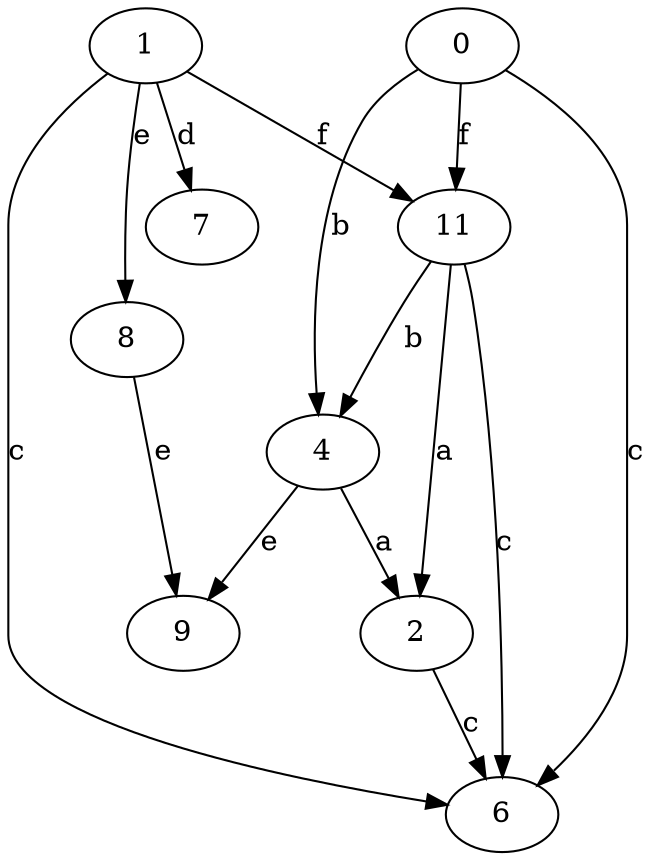 strict digraph  {
1;
0;
2;
4;
6;
7;
8;
9;
11;
1 -> 6  [label=c];
1 -> 7  [label=d];
1 -> 8  [label=e];
1 -> 11  [label=f];
0 -> 4  [label=b];
0 -> 6  [label=c];
0 -> 11  [label=f];
2 -> 6  [label=c];
4 -> 2  [label=a];
4 -> 9  [label=e];
8 -> 9  [label=e];
11 -> 2  [label=a];
11 -> 4  [label=b];
11 -> 6  [label=c];
}
